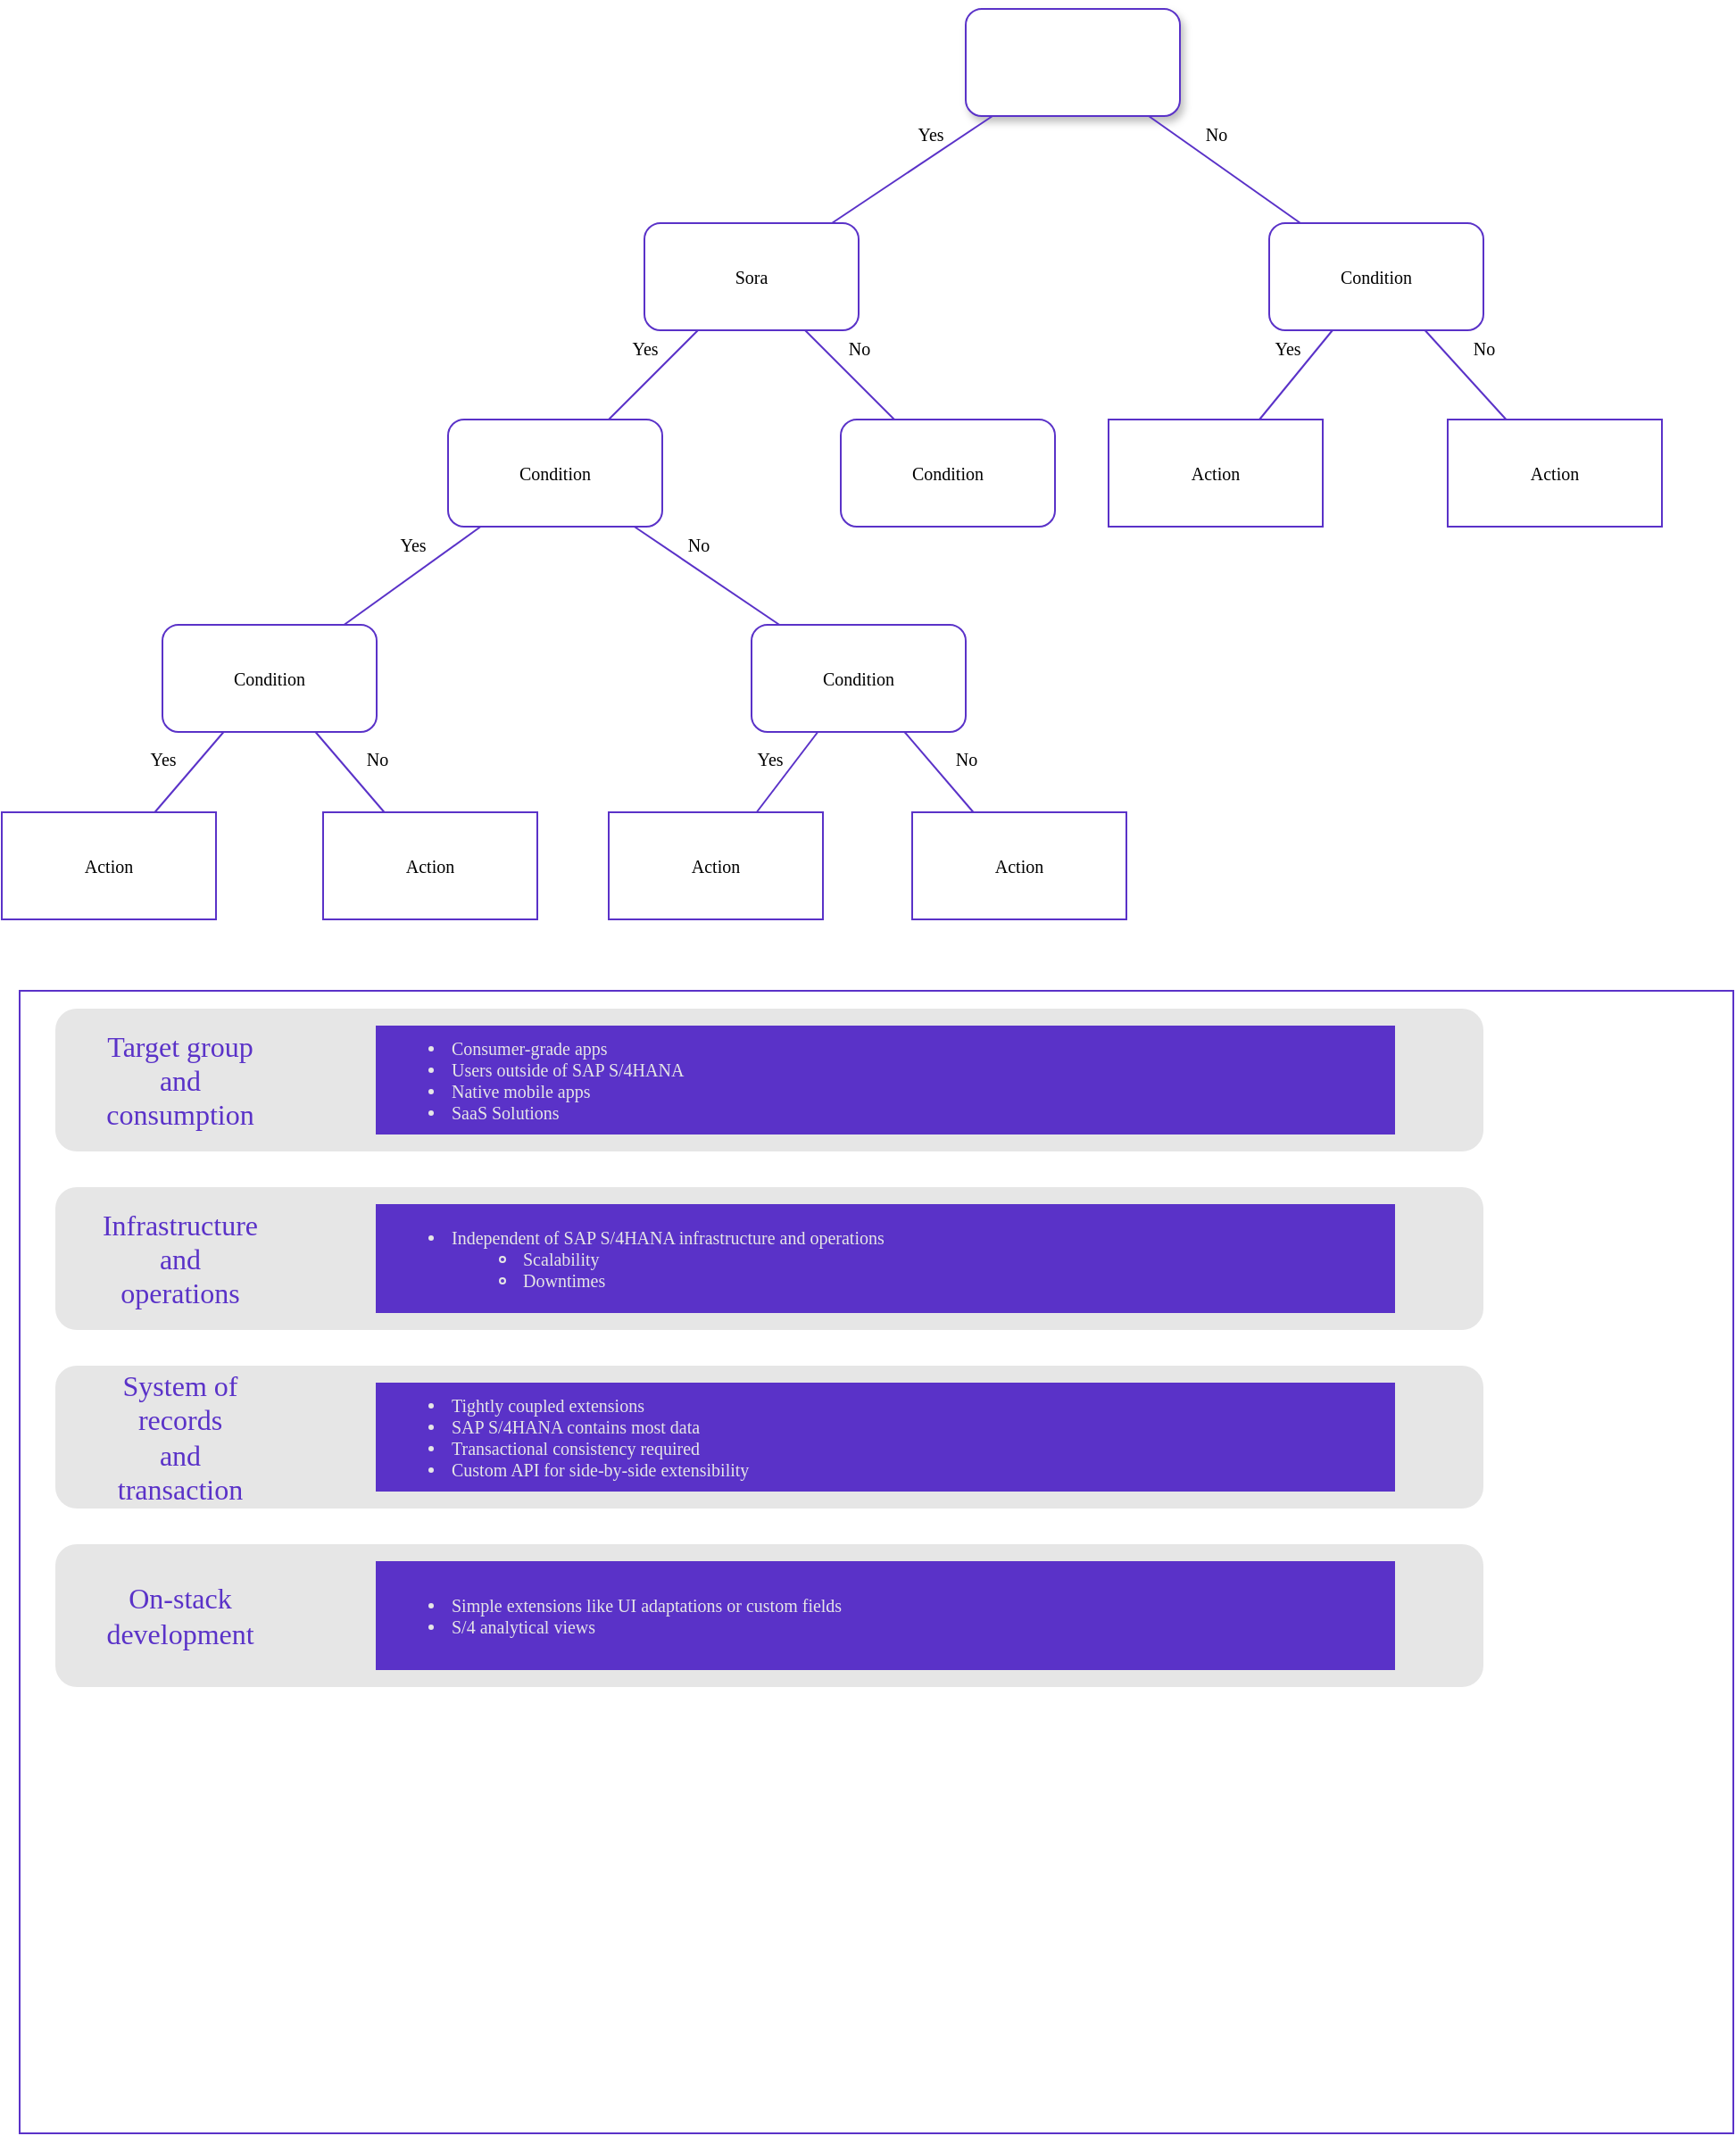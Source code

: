 <mxfile version="20.6.2" type="github">
  <diagram name="Page-1" id="10a91c8b-09ff-31b1-d368-03940ed4cc9e">
    <mxGraphModel dx="1426" dy="685" grid="1" gridSize="10" guides="1" tooltips="1" connect="1" arrows="1" fold="1" page="1" pageScale="1" pageWidth="1100" pageHeight="850" background="none" math="0" shadow="0">
      <root>
        <mxCell id="0" />
        <mxCell id="1" parent="0" />
        <mxCell id="62893188c0fa7362-1" value="" style="whiteSpace=wrap;html=1;rounded=1;shadow=1;labelBackgroundColor=none;strokeWidth=1;fontFamily=Sora;fontSize=10;align=center;fontSource=https%3A%2F%2Ffonts.googleapis.com%2Fcss%3Ffamily%3DSora;sketch=0;strokeColor=#5A32C8;" parent="1" vertex="1">
          <mxGeometry x="610" y="50" width="120" height="60" as="geometry" />
        </mxCell>
        <mxCell id="62893188c0fa7362-2" value="&lt;span style=&quot;font-size: 10px;&quot;&gt;Sora&lt;/span&gt;" style="whiteSpace=wrap;html=1;rounded=1;shadow=0;labelBackgroundColor=none;strokeWidth=1;fontFamily=Sora;fontSize=10;align=center;fontSource=https%3A%2F%2Ffonts.googleapis.com%2Fcss%3Ffamily%3DSora;sketch=0;strokeColor=#5A32C8;" parent="1" vertex="1">
          <mxGeometry x="430" y="170" width="120" height="60" as="geometry" />
        </mxCell>
        <mxCell id="62893188c0fa7362-3" value="&lt;span style=&quot;font-size: 10px;&quot;&gt;Condition&lt;/span&gt;" style="whiteSpace=wrap;html=1;rounded=1;shadow=0;labelBackgroundColor=none;strokeWidth=1;fontFamily=Sora;fontSize=10;align=center;fontSource=https%3A%2F%2Ffonts.googleapis.com%2Fcss%3Ffamily%3DSora;sketch=0;strokeColor=#5A32C8;" parent="1" vertex="1">
          <mxGeometry x="780" y="170" width="120" height="60" as="geometry" />
        </mxCell>
        <mxCell id="62893188c0fa7362-4" value="No" style="rounded=0;html=1;labelBackgroundColor=none;startArrow=none;startFill=0;startSize=5;endArrow=none;endFill=0;endSize=5;jettySize=auto;orthogonalLoop=1;strokeWidth=1;fontFamily=Sora;fontSize=10;fontSource=https%3A%2F%2Ffonts.googleapis.com%2Fcss%3Ffamily%3DSora;sketch=0;strokeColor=#5A32C8;" parent="1" source="62893188c0fa7362-1" target="62893188c0fa7362-3" edge="1">
          <mxGeometry x="-0.3" y="13" relative="1" as="geometry">
            <mxPoint as="offset" />
          </mxGeometry>
        </mxCell>
        <mxCell id="62893188c0fa7362-5" value="Yes" style="rounded=0;html=1;labelBackgroundColor=none;startArrow=none;startFill=0;startSize=5;endArrow=none;endFill=0;endSize=5;jettySize=auto;orthogonalLoop=1;strokeWidth=1;fontFamily=Sora;fontSize=10;fontSource=https%3A%2F%2Ffonts.googleapis.com%2Fcss%3Ffamily%3DSora;sketch=0;strokeColor=#5A32C8;" parent="1" source="62893188c0fa7362-1" target="62893188c0fa7362-2" edge="1">
          <mxGeometry x="-0.359" y="-11" relative="1" as="geometry">
            <mxPoint as="offset" />
          </mxGeometry>
        </mxCell>
        <mxCell id="62893188c0fa7362-8" value="&lt;span style=&quot;font-size: 10px;&quot;&gt;Condition&lt;/span&gt;" style="whiteSpace=wrap;html=1;rounded=1;shadow=0;labelBackgroundColor=none;strokeWidth=1;fontFamily=Sora;fontSize=10;align=center;fontSource=https%3A%2F%2Ffonts.googleapis.com%2Fcss%3Ffamily%3DSora;sketch=0;strokeColor=#5A32C8;" parent="1" vertex="1">
          <mxGeometry x="320" y="280" width="120" height="60" as="geometry" />
        </mxCell>
        <mxCell id="62893188c0fa7362-9" value="&lt;span style=&quot;font-size: 10px;&quot;&gt;Condition&lt;/span&gt;" style="whiteSpace=wrap;html=1;rounded=1;shadow=0;labelBackgroundColor=none;strokeWidth=1;fontFamily=Sora;fontSize=10;align=center;fontSource=https%3A%2F%2Ffonts.googleapis.com%2Fcss%3Ffamily%3DSora;sketch=0;strokeColor=#5A32C8;" parent="1" vertex="1">
          <mxGeometry x="540" y="280" width="120" height="60" as="geometry" />
        </mxCell>
        <mxCell id="62893188c0fa7362-10" value="&lt;span style=&quot;font-size: 10px;&quot;&gt;Action&lt;/span&gt;" style="whiteSpace=wrap;html=1;rounded=0;shadow=0;labelBackgroundColor=none;strokeWidth=1;fontFamily=Sora;fontSize=10;align=center;fontSource=https%3A%2F%2Ffonts.googleapis.com%2Fcss%3Ffamily%3DSora;sketch=0;strokeColor=#5A32C8;" parent="1" vertex="1">
          <mxGeometry x="690" y="280" width="120" height="60" as="geometry" />
        </mxCell>
        <mxCell id="62893188c0fa7362-11" value="&lt;span style=&quot;font-size: 10px;&quot;&gt;Action&lt;/span&gt;" style="whiteSpace=wrap;html=1;rounded=0;shadow=0;labelBackgroundColor=none;strokeWidth=1;fontFamily=Sora;fontSize=10;align=center;fontSource=https%3A%2F%2Ffonts.googleapis.com%2Fcss%3Ffamily%3DSora;sketch=0;strokeColor=#5A32C8;" parent="1" vertex="1">
          <mxGeometry x="880" y="280" width="120" height="60" as="geometry" />
        </mxCell>
        <mxCell id="62893188c0fa7362-12" value="&lt;span style=&quot;font-size: 10px;&quot;&gt;Condition&lt;/span&gt;" style="whiteSpace=wrap;html=1;rounded=1;shadow=0;labelBackgroundColor=none;strokeWidth=1;fontFamily=Sora;fontSize=10;align=center;fontSource=https%3A%2F%2Ffonts.googleapis.com%2Fcss%3Ffamily%3DSora;sketch=0;strokeColor=#5A32C8;" parent="1" vertex="1">
          <mxGeometry x="160" y="395" width="120" height="60" as="geometry" />
        </mxCell>
        <mxCell id="62893188c0fa7362-13" value="&lt;span style=&quot;font-size: 10px;&quot;&gt;Condition&lt;/span&gt;" style="whiteSpace=wrap;html=1;rounded=1;shadow=0;labelBackgroundColor=none;strokeWidth=1;fontFamily=Sora;fontSize=10;align=center;fontSource=https%3A%2F%2Ffonts.googleapis.com%2Fcss%3Ffamily%3DSora;sketch=0;strokeColor=#5A32C8;" parent="1" vertex="1">
          <mxGeometry x="490" y="395" width="120" height="60" as="geometry" />
        </mxCell>
        <mxCell id="62893188c0fa7362-14" value="Yes" style="rounded=0;html=1;labelBackgroundColor=none;startArrow=none;startFill=0;startSize=5;endArrow=none;endFill=0;endSize=5;jettySize=auto;orthogonalLoop=1;strokeWidth=1;fontFamily=Sora;fontSize=10;fontSource=https%3A%2F%2Ffonts.googleapis.com%2Fcss%3Ffamily%3DSora;sketch=0;shadow=0;strokeColor=#5A32C8;" parent="1" source="62893188c0fa7362-2" target="62893188c0fa7362-8" edge="1">
          <mxGeometry x="-0.2" y="-14" relative="1" as="geometry">
            <mxPoint as="offset" />
          </mxGeometry>
        </mxCell>
        <mxCell id="62893188c0fa7362-15" value="No" style="rounded=0;html=1;labelBackgroundColor=none;startArrow=none;startFill=0;startSize=5;endArrow=none;endFill=0;endSize=5;jettySize=auto;orthogonalLoop=1;strokeWidth=1;fontFamily=Sora;fontSize=10;fontSource=https%3A%2F%2Ffonts.googleapis.com%2Fcss%3Ffamily%3DSora;sketch=0;shadow=0;strokeColor=#5A32C8;" parent="1" source="62893188c0fa7362-2" target="62893188c0fa7362-9" edge="1">
          <mxGeometry x="-0.2" y="14" relative="1" as="geometry">
            <mxPoint as="offset" />
          </mxGeometry>
        </mxCell>
        <mxCell id="62893188c0fa7362-16" value="Yes" style="rounded=0;html=1;labelBackgroundColor=none;startArrow=none;startFill=0;startSize=5;endArrow=none;endFill=0;endSize=5;jettySize=auto;orthogonalLoop=1;strokeWidth=1;fontFamily=Sora;fontSize=10;fontSource=https%3A%2F%2Ffonts.googleapis.com%2Fcss%3Ffamily%3DSora;sketch=0;shadow=0;strokeColor=#5A32C8;" parent="1" source="62893188c0fa7362-3" target="62893188c0fa7362-10" edge="1">
          <mxGeometry x="-0.261" y="-13" relative="1" as="geometry">
            <mxPoint as="offset" />
          </mxGeometry>
        </mxCell>
        <mxCell id="62893188c0fa7362-17" value="No" style="rounded=0;html=1;labelBackgroundColor=none;startArrow=none;startFill=0;startSize=5;endArrow=none;endFill=0;endSize=5;jettySize=auto;orthogonalLoop=1;strokeWidth=1;fontFamily=Sora;fontSize=10;fontSource=https%3A%2F%2Ffonts.googleapis.com%2Fcss%3Ffamily%3DSora;sketch=0;shadow=0;strokeColor=#5A32C8;" parent="1" source="62893188c0fa7362-3" target="62893188c0fa7362-11" edge="1">
          <mxGeometry x="-0.129" y="17" relative="1" as="geometry">
            <mxPoint as="offset" />
          </mxGeometry>
        </mxCell>
        <mxCell id="62893188c0fa7362-18" value="Yes" style="rounded=0;html=1;labelBackgroundColor=none;startArrow=none;startFill=0;startSize=5;endArrow=none;endFill=0;endSize=5;jettySize=auto;orthogonalLoop=1;strokeWidth=1;fontFamily=Sora;fontSize=10;fontSource=https%3A%2F%2Ffonts.googleapis.com%2Fcss%3Ffamily%3DSora;sketch=0;shadow=0;strokeColor=#5A32C8;" parent="1" source="62893188c0fa7362-8" target="62893188c0fa7362-12" edge="1">
          <mxGeometry x="-0.217" y="-14" relative="1" as="geometry">
            <mxPoint as="offset" />
          </mxGeometry>
        </mxCell>
        <mxCell id="62893188c0fa7362-19" value="No" style="rounded=0;html=1;labelBackgroundColor=none;startArrow=none;startFill=0;startSize=5;endArrow=none;endFill=0;endSize=5;jettySize=auto;orthogonalLoop=1;strokeWidth=1;fontFamily=Sora;fontSize=10;fontSource=https%3A%2F%2Ffonts.googleapis.com%2Fcss%3Ffamily%3DSora;sketch=0;shadow=0;strokeColor=#5A32C8;" parent="1" source="62893188c0fa7362-8" target="62893188c0fa7362-13" edge="1">
          <mxGeometry x="-0.284" y="12" relative="1" as="geometry">
            <mxPoint as="offset" />
          </mxGeometry>
        </mxCell>
        <mxCell id="62893188c0fa7362-20" value="Action" style="whiteSpace=wrap;html=1;rounded=0;shadow=0;labelBackgroundColor=none;strokeWidth=1;fontFamily=Sora;fontSize=10;align=center;fontSource=https%3A%2F%2Ffonts.googleapis.com%2Fcss%3Ffamily%3DSora;sketch=0;strokeColor=#5A32C8;" parent="1" vertex="1">
          <mxGeometry x="70" y="500" width="120" height="60" as="geometry" />
        </mxCell>
        <mxCell id="62893188c0fa7362-21" value="&lt;span style=&quot;font-size: 10px;&quot;&gt;Action&lt;/span&gt;" style="whiteSpace=wrap;html=1;rounded=0;shadow=0;labelBackgroundColor=none;strokeWidth=1;fontFamily=Sora;fontSize=10;align=center;fontSource=https%3A%2F%2Ffonts.googleapis.com%2Fcss%3Ffamily%3DSora;sketch=0;strokeColor=#5A32C8;" parent="1" vertex="1">
          <mxGeometry x="250" y="500" width="120" height="60" as="geometry" />
        </mxCell>
        <mxCell id="62893188c0fa7362-22" value="&lt;span style=&quot;font-size: 10px;&quot;&gt;Action&lt;/span&gt;" style="whiteSpace=wrap;html=1;rounded=0;shadow=0;labelBackgroundColor=none;strokeWidth=1;fontFamily=Sora;fontSize=10;align=center;fontSource=https%3A%2F%2Ffonts.googleapis.com%2Fcss%3Ffamily%3DSora;sketch=0;strokeColor=#5A32C8;" parent="1" vertex="1">
          <mxGeometry x="410" y="500" width="120" height="60" as="geometry" />
        </mxCell>
        <mxCell id="62893188c0fa7362-23" value="&lt;span style=&quot;font-size: 10px;&quot;&gt;Action&lt;/span&gt;" style="whiteSpace=wrap;html=1;rounded=0;shadow=0;labelBackgroundColor=none;strokeWidth=1;fontFamily=Sora;fontSize=10;align=center;fontSource=https%3A%2F%2Ffonts.googleapis.com%2Fcss%3Ffamily%3DSora;sketch=0;strokeColor=#5A32C8;" parent="1" vertex="1">
          <mxGeometry x="580" y="500" width="120" height="60" as="geometry" />
        </mxCell>
        <mxCell id="62893188c0fa7362-24" value="Yes" style="rounded=0;html=1;labelBackgroundColor=none;startArrow=none;startFill=0;startSize=5;endArrow=none;endFill=0;endSize=5;jettySize=auto;orthogonalLoop=1;strokeWidth=1;fontFamily=Sora;fontSize=10;fontSource=https%3A%2F%2Ffonts.googleapis.com%2Fcss%3Ffamily%3DSora;sketch=0;shadow=0;strokeColor=#5A32C8;" parent="1" source="62893188c0fa7362-12" target="62893188c0fa7362-20" edge="1">
          <mxGeometry x="0.137" y="-16" relative="1" as="geometry">
            <mxPoint as="offset" />
          </mxGeometry>
        </mxCell>
        <mxCell id="62893188c0fa7362-25" value="No" style="rounded=0;html=1;labelBackgroundColor=none;startArrow=none;startFill=0;startSize=5;endArrow=none;endFill=0;endSize=5;jettySize=auto;orthogonalLoop=1;strokeWidth=1;fontFamily=Sora;fontSize=10;fontSource=https%3A%2F%2Ffonts.googleapis.com%2Fcss%3Ffamily%3DSora;sketch=0;shadow=0;strokeColor=#5A32C8;" parent="1" source="62893188c0fa7362-12" target="62893188c0fa7362-21" edge="1">
          <mxGeometry x="0.137" y="16" relative="1" as="geometry">
            <mxPoint as="offset" />
          </mxGeometry>
        </mxCell>
        <mxCell id="62893188c0fa7362-26" value="Yes" style="rounded=0;html=1;labelBackgroundColor=none;startArrow=none;startFill=0;startSize=5;endArrow=none;endFill=0;endSize=5;jettySize=auto;orthogonalLoop=1;strokeWidth=1;fontFamily=Sora;fontSize=10;fontSource=https%3A%2F%2Ffonts.googleapis.com%2Fcss%3Ffamily%3DSora;sketch=0;shadow=0;strokeColor=#5A32C8;" parent="1" source="62893188c0fa7362-13" target="62893188c0fa7362-22" edge="1">
          <mxGeometry x="0.003" y="-12" relative="1" as="geometry">
            <mxPoint as="offset" />
          </mxGeometry>
        </mxCell>
        <mxCell id="62893188c0fa7362-27" value="No" style="rounded=0;html=1;labelBackgroundColor=none;startArrow=none;startFill=0;startSize=5;endArrow=none;endFill=0;endSize=5;jettySize=auto;orthogonalLoop=1;strokeWidth=1;fontFamily=Sora;fontSize=10;fontSource=https%3A%2F%2Ffonts.googleapis.com%2Fcss%3Ffamily%3DSora;sketch=0;shadow=0;strokeColor=#5A32C8;" parent="1" source="62893188c0fa7362-13" target="62893188c0fa7362-23" edge="1">
          <mxGeometry x="0.137" y="16" relative="1" as="geometry">
            <mxPoint as="offset" />
          </mxGeometry>
        </mxCell>
        <mxCell id="9WeDrlPHKG-DsEHo6RS3-4" value="" style="rounded=0;whiteSpace=wrap;html=1;shadow=0;sketch=0;strokeColor=#5A32C8;strokeWidth=1;fontFamily=Sora;fontSource=https%3A%2F%2Ffonts.googleapis.com%2Fcss%3Ffamily%3DSora;fontSize=10;" parent="1" vertex="1">
          <mxGeometry x="80" y="600" width="960" height="640" as="geometry" />
        </mxCell>
        <mxCell id="9WeDrlPHKG-DsEHo6RS3-5" value="" style="rounded=1;whiteSpace=wrap;html=1;shadow=0;sketch=0;strokeColor=none;strokeWidth=1;fontFamily=Sora;fontSource=https%3A%2F%2Ffonts.googleapis.com%2Fcss%3Ffamily%3DSora;fontSize=10;fillColor=#E6E6E6;" parent="1" vertex="1">
          <mxGeometry x="100" y="610" width="800" height="80" as="geometry" />
        </mxCell>
        <mxCell id="9WeDrlPHKG-DsEHo6RS3-6" value="&lt;ul&gt;&lt;li&gt;Consumer-grade apps&lt;/li&gt;&lt;li&gt;Users outside of SAP S/4HANA&lt;/li&gt;&lt;li&gt;Native mobile apps&lt;/li&gt;&lt;li&gt;SaaS Solutions&lt;/li&gt;&lt;/ul&gt;" style="rounded=0;whiteSpace=wrap;html=1;shadow=0;sketch=0;strokeColor=#5A32C8;strokeWidth=1;fontFamily=Sora;fontSource=https%3A%2F%2Ffonts.googleapis.com%2Fcss%3Ffamily%3DSora;fontSize=10;fillColor=#5A32C8;fontColor=#E6E6E6;align=left;" parent="1" vertex="1">
          <mxGeometry x="280" y="620" width="570" height="60" as="geometry" />
        </mxCell>
        <mxCell id="9WeDrlPHKG-DsEHo6RS3-7" value="&lt;font style=&quot;font-size: 16px;&quot;&gt;Target group and consumption&lt;/font&gt;" style="text;html=1;strokeColor=none;fillColor=none;align=center;verticalAlign=middle;whiteSpace=wrap;rounded=0;shadow=0;sketch=0;strokeWidth=1;fontFamily=Sora;fontSource=https%3A%2F%2Ffonts.googleapis.com%2Fcss%3Ffamily%3DSora;fontSize=10;fontColor=#5A32C8;" parent="1" vertex="1">
          <mxGeometry x="140" y="635" width="60" height="30" as="geometry" />
        </mxCell>
        <mxCell id="9WeDrlPHKG-DsEHo6RS3-9" value="" style="rounded=1;whiteSpace=wrap;html=1;shadow=0;sketch=0;strokeColor=none;strokeWidth=1;fontFamily=Sora;fontSource=https%3A%2F%2Ffonts.googleapis.com%2Fcss%3Ffamily%3DSora;fontSize=10;fillColor=#E6E6E6;" parent="1" vertex="1">
          <mxGeometry x="100" y="710" width="800" height="80" as="geometry" />
        </mxCell>
        <mxCell id="9WeDrlPHKG-DsEHo6RS3-10" value="&lt;ul&gt;&lt;li&gt;Independent of SAP S/4HANA infrastructure and operations&lt;/li&gt;&lt;ul&gt;&lt;li&gt;Scalability&lt;/li&gt;&lt;li&gt;Downtimes&lt;/li&gt;&lt;/ul&gt;&lt;/ul&gt;" style="rounded=0;whiteSpace=wrap;html=1;shadow=0;sketch=0;strokeColor=#5A32C8;strokeWidth=1;fontFamily=Sora;fontSource=https%3A%2F%2Ffonts.googleapis.com%2Fcss%3Ffamily%3DSora;fontSize=10;fillColor=#5A32C8;fontColor=#E6E6E6;align=left;" parent="1" vertex="1">
          <mxGeometry x="280" y="720" width="570" height="60" as="geometry" />
        </mxCell>
        <mxCell id="9WeDrlPHKG-DsEHo6RS3-11" value="&lt;font style=&quot;font-size: 16px;&quot;&gt;Infrastructure and operations&lt;/font&gt;" style="text;html=1;strokeColor=none;fillColor=none;align=center;verticalAlign=middle;whiteSpace=wrap;rounded=0;shadow=0;sketch=0;strokeWidth=1;fontFamily=Sora;fontSource=https%3A%2F%2Ffonts.googleapis.com%2Fcss%3Ffamily%3DSora;fontSize=10;fontColor=#5A32C8;" parent="1" vertex="1">
          <mxGeometry x="140" y="735" width="60" height="30" as="geometry" />
        </mxCell>
        <mxCell id="9WeDrlPHKG-DsEHo6RS3-12" value="" style="rounded=1;whiteSpace=wrap;html=1;shadow=0;sketch=0;strokeColor=none;strokeWidth=1;fontFamily=Sora;fontSource=https%3A%2F%2Ffonts.googleapis.com%2Fcss%3Ffamily%3DSora;fontSize=10;fillColor=#E6E6E6;" parent="1" vertex="1">
          <mxGeometry x="100" y="810" width="800" height="80" as="geometry" />
        </mxCell>
        <mxCell id="9WeDrlPHKG-DsEHo6RS3-13" value="&lt;ul&gt;&lt;li&gt;Tightly coupled extensions&lt;/li&gt;&lt;li&gt;SAP S/4HANA contains most data&lt;/li&gt;&lt;li&gt;Transactional consistency required&lt;/li&gt;&lt;li&gt;Custom API for side-by-side extensibility&lt;/li&gt;&lt;/ul&gt;" style="rounded=0;whiteSpace=wrap;html=1;shadow=0;sketch=0;strokeColor=#5A32C8;strokeWidth=1;fontFamily=Sora;fontSource=https%3A%2F%2Ffonts.googleapis.com%2Fcss%3Ffamily%3DSora;fontSize=10;fillColor=#5A32C8;fontColor=#E6E6E6;align=left;" parent="1" vertex="1">
          <mxGeometry x="280" y="820" width="570" height="60" as="geometry" />
        </mxCell>
        <mxCell id="9WeDrlPHKG-DsEHo6RS3-14" value="&lt;font style=&quot;font-size: 16px;&quot;&gt;System of records and transaction&lt;/font&gt;" style="text;html=1;strokeColor=none;fillColor=none;align=center;verticalAlign=middle;whiteSpace=wrap;rounded=0;shadow=0;sketch=0;strokeWidth=1;fontFamily=Sora;fontSource=https%3A%2F%2Ffonts.googleapis.com%2Fcss%3Ffamily%3DSora;fontSize=10;fontColor=#5A32C8;" parent="1" vertex="1">
          <mxGeometry x="140" y="835" width="60" height="30" as="geometry" />
        </mxCell>
        <mxCell id="fFmarsjmrDfYMathBl-B-1" value="" style="rounded=1;whiteSpace=wrap;html=1;shadow=0;sketch=0;strokeColor=none;strokeWidth=1;fontFamily=Sora;fontSource=https%3A%2F%2Ffonts.googleapis.com%2Fcss%3Ffamily%3DSora;fontSize=10;fillColor=#E6E6E6;" vertex="1" parent="1">
          <mxGeometry x="100" y="910" width="800" height="80" as="geometry" />
        </mxCell>
        <mxCell id="fFmarsjmrDfYMathBl-B-2" value="&lt;ul&gt;&lt;li&gt;Simple extensions like UI adaptations or custom fields&lt;/li&gt;&lt;li&gt;S/4 analytical views&lt;/li&gt;&lt;/ul&gt;" style="rounded=0;whiteSpace=wrap;html=1;shadow=0;sketch=0;strokeColor=#5A32C8;strokeWidth=1;fontFamily=Sora;fontSource=https%3A%2F%2Ffonts.googleapis.com%2Fcss%3Ffamily%3DSora;fontSize=10;fillColor=#5A32C8;fontColor=#E6E6E6;align=left;" vertex="1" parent="1">
          <mxGeometry x="280" y="920" width="570" height="60" as="geometry" />
        </mxCell>
        <mxCell id="fFmarsjmrDfYMathBl-B-3" value="&lt;span style=&quot;font-size: 16px;&quot;&gt;On-stack development&lt;/span&gt;" style="text;html=1;strokeColor=none;fillColor=none;align=center;verticalAlign=middle;whiteSpace=wrap;rounded=0;shadow=0;sketch=0;strokeWidth=1;fontFamily=Sora;fontSource=https%3A%2F%2Ffonts.googleapis.com%2Fcss%3Ffamily%3DSora;fontSize=10;fontColor=#5A32C8;" vertex="1" parent="1">
          <mxGeometry x="140" y="935" width="60" height="30" as="geometry" />
        </mxCell>
      </root>
    </mxGraphModel>
  </diagram>
</mxfile>
